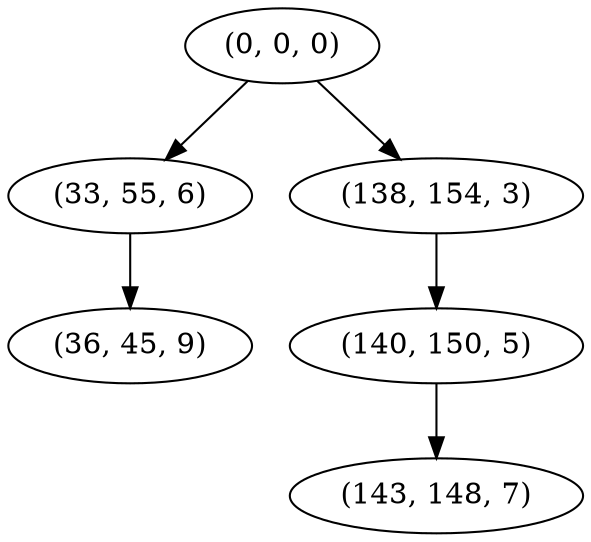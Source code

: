 digraph tree {
    "(0, 0, 0)";
    "(33, 55, 6)";
    "(36, 45, 9)";
    "(138, 154, 3)";
    "(140, 150, 5)";
    "(143, 148, 7)";
    "(0, 0, 0)" -> "(33, 55, 6)";
    "(0, 0, 0)" -> "(138, 154, 3)";
    "(33, 55, 6)" -> "(36, 45, 9)";
    "(138, 154, 3)" -> "(140, 150, 5)";
    "(140, 150, 5)" -> "(143, 148, 7)";
}
